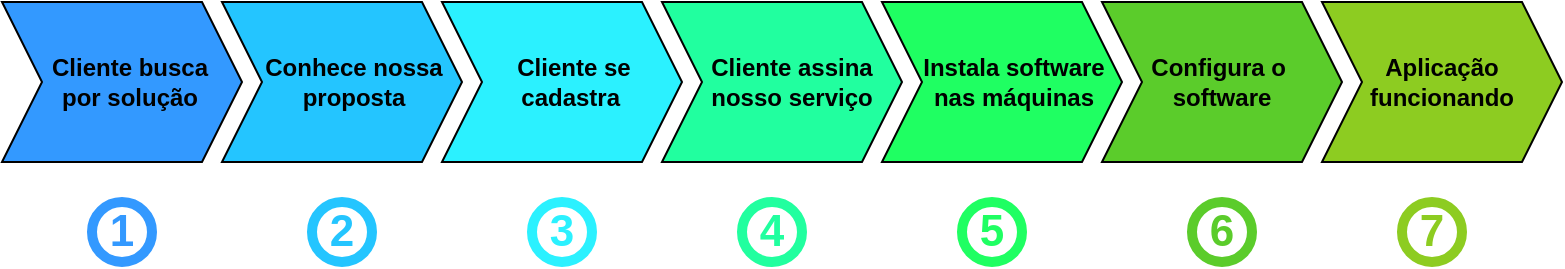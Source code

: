 <mxfile version="20.2.3" type="onedrive"><diagram id="LIp-2cEFutlPPd0T4tS0" name="Página-1"><mxGraphModel grid="1" page="1" gridSize="10" guides="1" tooltips="1" connect="1" arrows="1" fold="1" pageScale="1" pageWidth="827" pageHeight="1169" math="0" shadow="0"><root><mxCell id="0"/><mxCell id="1" parent="0"/><mxCell id="nE4O9aTAVcr6eE39mU2f-7" value="Cliente busca&lt;br&gt;por solução" style="shape=step;perimeter=stepPerimeter;whiteSpace=wrap;html=1;fixedSize=1;fillColor=#3399FF;strokeColor=#000000;fontStyle=1;spacingLeft=8;" vertex="1" parent="1"><mxGeometry x="70" y="170" width="120" height="80" as="geometry"/></mxCell><mxCell id="nE4O9aTAVcr6eE39mU2f-8" value="Conhece nossa&lt;br&gt;proposta" style="shape=step;perimeter=stepPerimeter;whiteSpace=wrap;html=1;fixedSize=1;spacingLeft=12;fillColor=#24C5FF;fontStyle=1" vertex="1" parent="1"><mxGeometry x="180" y="170" width="120" height="80" as="geometry"/></mxCell><mxCell id="nE4O9aTAVcr6eE39mU2f-9" value="Instala software&lt;br&gt;nas máquinas" style="shape=step;perimeter=stepPerimeter;whiteSpace=wrap;html=1;fixedSize=1;align=center;fontStyle=1;spacingLeft=12;fillColor=#1FFF62;" vertex="1" parent="1"><mxGeometry x="510" y="170" width="120" height="80" as="geometry"/></mxCell><mxCell id="nE4O9aTAVcr6eE39mU2f-10" value="Cliente assina&lt;br&gt;nosso serviço" style="shape=step;perimeter=stepPerimeter;whiteSpace=wrap;html=1;fixedSize=1;fillColor=#21FF9F;fontStyle=1;spacingLeft=10;" vertex="1" parent="1"><mxGeometry x="400" y="170" width="120" height="80" as="geometry"/></mxCell><mxCell id="nE4O9aTAVcr6eE39mU2f-11" value="Aplicação&lt;br&gt;funcionando" style="shape=step;perimeter=stepPerimeter;whiteSpace=wrap;html=1;fixedSize=1;fillColor=#8DCC21;fontStyle=1" vertex="1" parent="1"><mxGeometry x="730" y="170" width="120" height="80" as="geometry"/></mxCell><mxCell id="nE4O9aTAVcr6eE39mU2f-12" value="Configura o&amp;nbsp;&lt;br&gt;software" style="shape=step;perimeter=stepPerimeter;whiteSpace=wrap;html=1;fixedSize=1;fillColor=#5BCC2B;fontStyle=1" vertex="1" parent="1"><mxGeometry x="620" y="170" width="120" height="80" as="geometry"/></mxCell><mxCell id="nE4O9aTAVcr6eE39mU2f-15" value="1" style="text;html=1;strokeColor=none;fillColor=none;align=center;verticalAlign=middle;whiteSpace=wrap;rounded=0;fontColor=#3399FF;fontStyle=1;fontSize=22;" vertex="1" parent="1"><mxGeometry x="100" y="270" width="60" height="30" as="geometry"/></mxCell><mxCell id="nE4O9aTAVcr6eE39mU2f-16" value="" style="ellipse;whiteSpace=wrap;html=1;aspect=fixed;fontSize=22;fontColor=#3399FF;strokeColor=#3399FF;fillColor=none;strokeWidth=5;" vertex="1" parent="1"><mxGeometry x="115" y="270" width="30" height="30" as="geometry"/></mxCell><mxCell id="nE4O9aTAVcr6eE39mU2f-22" value="2" style="text;html=1;strokeColor=none;fillColor=none;align=center;verticalAlign=middle;whiteSpace=wrap;rounded=0;fontColor=#24C5FF;fontStyle=1;fontSize=22;" vertex="1" parent="1"><mxGeometry x="210" y="270" width="60" height="30" as="geometry"/></mxCell><mxCell id="nE4O9aTAVcr6eE39mU2f-23" value="" style="ellipse;whiteSpace=wrap;html=1;aspect=fixed;fontSize=22;fontColor=#3399FF;strokeColor=#24C5FF;fillColor=none;strokeWidth=5;" vertex="1" parent="1"><mxGeometry x="225" y="270" width="30" height="30" as="geometry"/></mxCell><mxCell id="nE4O9aTAVcr6eE39mU2f-24" value="&lt;font color=&quot;#2bf1ff&quot;&gt;3&lt;/font&gt;" style="text;html=1;strokeColor=none;fillColor=none;align=center;verticalAlign=middle;whiteSpace=wrap;rounded=0;fontColor=#3399FF;fontStyle=1;fontSize=22;" vertex="1" parent="1"><mxGeometry x="320" y="270" width="60" height="30" as="geometry"/></mxCell><mxCell id="nE4O9aTAVcr6eE39mU2f-25" value="" style="ellipse;whiteSpace=wrap;html=1;aspect=fixed;fontSize=22;fontColor=#3399FF;strokeColor=#2BF1FF;fillColor=none;strokeWidth=5;" vertex="1" parent="1"><mxGeometry x="335" y="270" width="30" height="30" as="geometry"/></mxCell><mxCell id="nE4O9aTAVcr6eE39mU2f-27" value="&lt;font color=&quot;#21ff9f&quot;&gt;4&lt;/font&gt;" style="text;html=1;strokeColor=none;fillColor=none;align=center;verticalAlign=middle;whiteSpace=wrap;rounded=0;fontColor=#3399FF;fontStyle=1;fontSize=22;" vertex="1" parent="1"><mxGeometry x="425" y="270" width="60" height="30" as="geometry"/></mxCell><mxCell id="nE4O9aTAVcr6eE39mU2f-28" value="" style="ellipse;whiteSpace=wrap;html=1;aspect=fixed;fontSize=22;fontColor=#3399FF;strokeColor=#21FF9F;fillColor=none;strokeWidth=5;" vertex="1" parent="1"><mxGeometry x="440" y="270" width="30" height="30" as="geometry"/></mxCell><mxCell id="nE4O9aTAVcr6eE39mU2f-29" value="&lt;font color=&quot;#1fff62&quot;&gt;5&lt;/font&gt;" style="text;html=1;strokeColor=none;fillColor=none;align=center;verticalAlign=middle;whiteSpace=wrap;rounded=0;fontColor=#3399FF;fontStyle=1;fontSize=22;" vertex="1" parent="1"><mxGeometry x="535" y="270" width="60" height="30" as="geometry"/></mxCell><mxCell id="nE4O9aTAVcr6eE39mU2f-30" value="" style="ellipse;whiteSpace=wrap;html=1;aspect=fixed;fontSize=22;fontColor=#3399FF;strokeColor=#1FFF62;fillColor=none;strokeWidth=5;" vertex="1" parent="1"><mxGeometry x="550" y="270" width="30" height="30" as="geometry"/></mxCell><mxCell id="nE4O9aTAVcr6eE39mU2f-31" value="&lt;font color=&quot;#5bcc2b&quot;&gt;6&lt;/font&gt;" style="text;html=1;strokeColor=none;fillColor=none;align=center;verticalAlign=middle;whiteSpace=wrap;rounded=0;fontColor=#3399FF;fontStyle=1;fontSize=22;" vertex="1" parent="1"><mxGeometry x="650" y="270" width="60" height="30" as="geometry"/></mxCell><mxCell id="nE4O9aTAVcr6eE39mU2f-32" value="" style="ellipse;whiteSpace=wrap;html=1;aspect=fixed;fontSize=22;fontColor=#3399FF;strokeColor=#5BCC2B;fillColor=none;strokeWidth=5;" vertex="1" parent="1"><mxGeometry x="665" y="270" width="30" height="30" as="geometry"/></mxCell><mxCell id="nE4O9aTAVcr6eE39mU2f-35" value="Cliente se cadastra&amp;nbsp;" style="shape=step;perimeter=stepPerimeter;whiteSpace=wrap;html=1;fixedSize=1;spacingLeft=12;fillColor=#2BF1FF;fontStyle=1" vertex="1" parent="1"><mxGeometry x="290" y="170" width="120" height="80" as="geometry"/></mxCell><mxCell id="nE4O9aTAVcr6eE39mU2f-37" value="" style="ellipse;whiteSpace=wrap;html=1;aspect=fixed;fontSize=22;fontColor=#3399FF;strokeColor=#8DCC21;fillColor=none;strokeWidth=5;" vertex="1" parent="1"><mxGeometry x="770" y="270" width="30" height="30" as="geometry"/></mxCell><mxCell id="nE4O9aTAVcr6eE39mU2f-39" value="&lt;font color=&quot;#8dcc21&quot;&gt;7&lt;/font&gt;" style="text;html=1;strokeColor=none;fillColor=none;align=center;verticalAlign=middle;whiteSpace=wrap;rounded=0;fontColor=#3399FF;fontStyle=1;fontSize=22;" vertex="1" parent="1"><mxGeometry x="755" y="270" width="60" height="30" as="geometry"/></mxCell></root></mxGraphModel></diagram></mxfile>